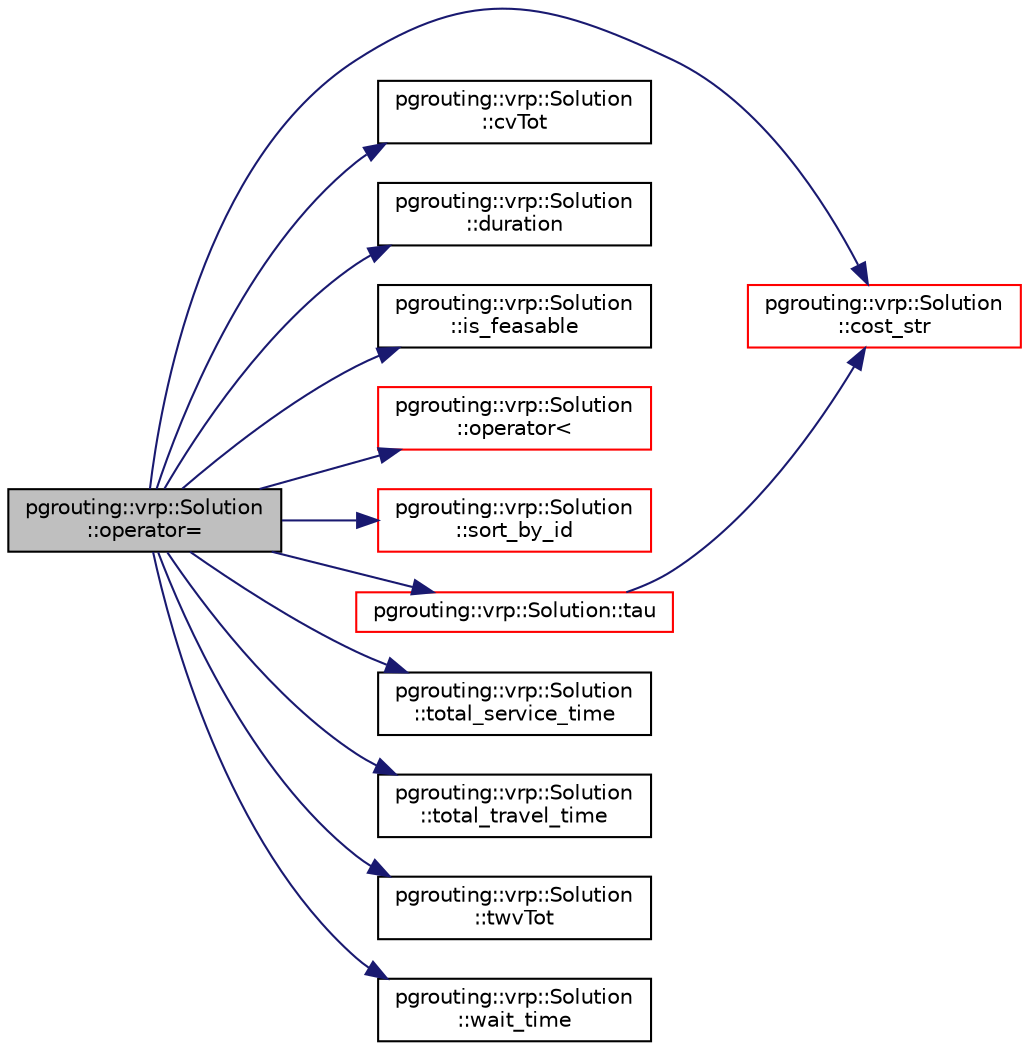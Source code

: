 digraph "pgrouting::vrp::Solution::operator="
{
  edge [fontname="Helvetica",fontsize="10",labelfontname="Helvetica",labelfontsize="10"];
  node [fontname="Helvetica",fontsize="10",shape=record];
  rankdir="LR";
  Node68 [label="pgrouting::vrp::Solution\l::operator=",height=0.2,width=0.4,color="black", fillcolor="grey75", style="filled", fontcolor="black"];
  Node68 -> Node69 [color="midnightblue",fontsize="10",style="solid",fontname="Helvetica"];
  Node69 [label="pgrouting::vrp::Solution\l::cost_str",height=0.2,width=0.4,color="red", fillcolor="white", style="filled",URL="$classpgrouting_1_1vrp_1_1Solution.html#adc126f5e5e435301696b12ec9afa638f"];
  Node68 -> Node71 [color="midnightblue",fontsize="10",style="solid",fontname="Helvetica"];
  Node71 [label="pgrouting::vrp::Solution\l::cvTot",height=0.2,width=0.4,color="black", fillcolor="white", style="filled",URL="$classpgrouting_1_1vrp_1_1Solution.html#a45296717ed69e9be5d26ee9184336a1d"];
  Node68 -> Node72 [color="midnightblue",fontsize="10",style="solid",fontname="Helvetica"];
  Node72 [label="pgrouting::vrp::Solution\l::duration",height=0.2,width=0.4,color="black", fillcolor="white", style="filled",URL="$classpgrouting_1_1vrp_1_1Solution.html#aa6bc3fa440ee4f3cdad17bd1f069bc43"];
  Node68 -> Node73 [color="midnightblue",fontsize="10",style="solid",fontname="Helvetica"];
  Node73 [label="pgrouting::vrp::Solution\l::is_feasable",height=0.2,width=0.4,color="black", fillcolor="white", style="filled",URL="$classpgrouting_1_1vrp_1_1Solution.html#ac3e8bf605c6fd5e6eceac4ddd7255bcb"];
  Node68 -> Node74 [color="midnightblue",fontsize="10",style="solid",fontname="Helvetica"];
  Node74 [label="pgrouting::vrp::Solution\l::operator\<",height=0.2,width=0.4,color="red", fillcolor="white", style="filled",URL="$classpgrouting_1_1vrp_1_1Solution.html#a9e2dd7a7a1252e40ace284d9847bb281"];
  Node68 -> Node75 [color="midnightblue",fontsize="10",style="solid",fontname="Helvetica"];
  Node75 [label="pgrouting::vrp::Solution\l::sort_by_id",height=0.2,width=0.4,color="red", fillcolor="white", style="filled",URL="$classpgrouting_1_1vrp_1_1Solution.html#aeee2388e51cb0460bcbf8637f97d2aec"];
  Node68 -> Node77 [color="midnightblue",fontsize="10",style="solid",fontname="Helvetica"];
  Node77 [label="pgrouting::vrp::Solution::tau",height=0.2,width=0.4,color="red", fillcolor="white", style="filled",URL="$classpgrouting_1_1vrp_1_1Solution.html#af57a4f8691ed496abe7e024e90c74492"];
  Node77 -> Node69 [color="midnightblue",fontsize="10",style="solid",fontname="Helvetica"];
  Node68 -> Node78 [color="midnightblue",fontsize="10",style="solid",fontname="Helvetica"];
  Node78 [label="pgrouting::vrp::Solution\l::total_service_time",height=0.2,width=0.4,color="black", fillcolor="white", style="filled",URL="$classpgrouting_1_1vrp_1_1Solution.html#ac0052639092f7a4cc6e50700bad002c8"];
  Node68 -> Node79 [color="midnightblue",fontsize="10",style="solid",fontname="Helvetica"];
  Node79 [label="pgrouting::vrp::Solution\l::total_travel_time",height=0.2,width=0.4,color="black", fillcolor="white", style="filled",URL="$classpgrouting_1_1vrp_1_1Solution.html#ad567817f88ee342bdf3beb88574b3572"];
  Node68 -> Node80 [color="midnightblue",fontsize="10",style="solid",fontname="Helvetica"];
  Node80 [label="pgrouting::vrp::Solution\l::twvTot",height=0.2,width=0.4,color="black", fillcolor="white", style="filled",URL="$classpgrouting_1_1vrp_1_1Solution.html#ab568523f3e6c5f81ead720f6ae31d41f"];
  Node68 -> Node81 [color="midnightblue",fontsize="10",style="solid",fontname="Helvetica"];
  Node81 [label="pgrouting::vrp::Solution\l::wait_time",height=0.2,width=0.4,color="black", fillcolor="white", style="filled",URL="$classpgrouting_1_1vrp_1_1Solution.html#aeb1b32eb9b50566d73338b8e99a506f5"];
}
